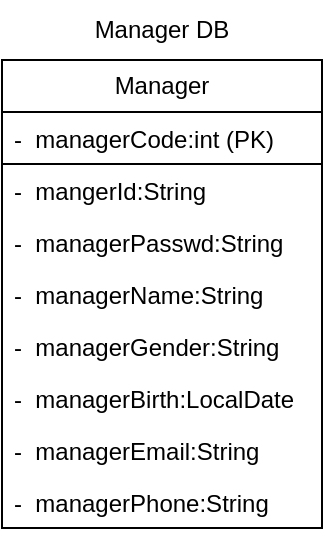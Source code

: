 <mxfile version="22.1.17" type="github">
  <diagram id="C5RBs43oDa-KdzZeNtuy" name="Page-1">
    <mxGraphModel dx="639" dy="770" grid="1" gridSize="10" guides="1" tooltips="1" connect="1" arrows="1" fold="1" page="1" pageScale="1" pageWidth="827" pageHeight="1169" math="0" shadow="0">
      <root>
        <mxCell id="WIyWlLk6GJQsqaUBKTNV-0" />
        <mxCell id="WIyWlLk6GJQsqaUBKTNV-1" parent="WIyWlLk6GJQsqaUBKTNV-0" />
        <mxCell id="oEAXemPyJQ-CpDq6iYos-0" value="Manager" style="swimlane;fontStyle=0;childLayout=stackLayout;horizontal=1;startSize=26;fillColor=none;horizontalStack=0;resizeParent=1;resizeParentMax=0;resizeLast=0;collapsible=1;marginBottom=0;whiteSpace=wrap;html=1;" vertex="1" parent="WIyWlLk6GJQsqaUBKTNV-1">
          <mxGeometry x="90" y="50" width="160" height="234" as="geometry" />
        </mxCell>
        <mxCell id="oEAXemPyJQ-CpDq6iYos-1" value="-&amp;nbsp; managerCode:int (PK)" style="text;strokeColor=default;fillColor=none;align=left;verticalAlign=top;spacingLeft=4;spacingRight=4;overflow=hidden;rotatable=0;points=[[0,0.5],[1,0.5]];portConstraint=eastwest;whiteSpace=wrap;html=1;" vertex="1" parent="oEAXemPyJQ-CpDq6iYos-0">
          <mxGeometry y="26" width="160" height="26" as="geometry" />
        </mxCell>
        <mxCell id="oEAXemPyJQ-CpDq6iYos-2" value="-&amp;nbsp; mangerId:String" style="text;strokeColor=none;fillColor=none;align=left;verticalAlign=top;spacingLeft=4;spacingRight=4;overflow=hidden;rotatable=0;points=[[0,0.5],[1,0.5]];portConstraint=eastwest;whiteSpace=wrap;html=1;" vertex="1" parent="oEAXemPyJQ-CpDq6iYos-0">
          <mxGeometry y="52" width="160" height="26" as="geometry" />
        </mxCell>
        <mxCell id="oEAXemPyJQ-CpDq6iYos-3" value="-&amp;nbsp; managerPasswd:String" style="text;strokeColor=none;fillColor=none;align=left;verticalAlign=top;spacingLeft=4;spacingRight=4;overflow=hidden;rotatable=0;points=[[0,0.5],[1,0.5]];portConstraint=eastwest;whiteSpace=wrap;html=1;" vertex="1" parent="oEAXemPyJQ-CpDq6iYos-0">
          <mxGeometry y="78" width="160" height="26" as="geometry" />
        </mxCell>
        <mxCell id="oEAXemPyJQ-CpDq6iYos-8" value="-&amp;nbsp; managerName:String" style="text;strokeColor=none;fillColor=none;align=left;verticalAlign=top;spacingLeft=4;spacingRight=4;overflow=hidden;rotatable=0;points=[[0,0.5],[1,0.5]];portConstraint=eastwest;whiteSpace=wrap;html=1;" vertex="1" parent="oEAXemPyJQ-CpDq6iYos-0">
          <mxGeometry y="104" width="160" height="26" as="geometry" />
        </mxCell>
        <mxCell id="oEAXemPyJQ-CpDq6iYos-7" value="-&amp;nbsp; managerGender:String" style="text;strokeColor=none;fillColor=none;align=left;verticalAlign=top;spacingLeft=4;spacingRight=4;overflow=hidden;rotatable=0;points=[[0,0.5],[1,0.5]];portConstraint=eastwest;whiteSpace=wrap;html=1;" vertex="1" parent="oEAXemPyJQ-CpDq6iYos-0">
          <mxGeometry y="130" width="160" height="26" as="geometry" />
        </mxCell>
        <mxCell id="oEAXemPyJQ-CpDq6iYos-6" value="-&amp;nbsp; managerBirth:LocalDate" style="text;strokeColor=none;fillColor=none;align=left;verticalAlign=top;spacingLeft=4;spacingRight=4;overflow=hidden;rotatable=0;points=[[0,0.5],[1,0.5]];portConstraint=eastwest;whiteSpace=wrap;html=1;" vertex="1" parent="oEAXemPyJQ-CpDq6iYos-0">
          <mxGeometry y="156" width="160" height="26" as="geometry" />
        </mxCell>
        <mxCell id="oEAXemPyJQ-CpDq6iYos-5" value="-&amp;nbsp; managerEmail:String" style="text;strokeColor=none;fillColor=none;align=left;verticalAlign=top;spacingLeft=4;spacingRight=4;overflow=hidden;rotatable=0;points=[[0,0.5],[1,0.5]];portConstraint=eastwest;whiteSpace=wrap;html=1;" vertex="1" parent="oEAXemPyJQ-CpDq6iYos-0">
          <mxGeometry y="182" width="160" height="26" as="geometry" />
        </mxCell>
        <mxCell id="oEAXemPyJQ-CpDq6iYos-4" value="-&amp;nbsp; managerPhone:String" style="text;strokeColor=none;fillColor=none;align=left;verticalAlign=top;spacingLeft=4;spacingRight=4;overflow=hidden;rotatable=0;points=[[0,0.5],[1,0.5]];portConstraint=eastwest;whiteSpace=wrap;html=1;" vertex="1" parent="oEAXemPyJQ-CpDq6iYos-0">
          <mxGeometry y="208" width="160" height="26" as="geometry" />
        </mxCell>
        <mxCell id="oEAXemPyJQ-CpDq6iYos-9" value="Manager DB" style="text;html=1;strokeColor=none;fillColor=none;align=center;verticalAlign=middle;whiteSpace=wrap;rounded=0;" vertex="1" parent="WIyWlLk6GJQsqaUBKTNV-1">
          <mxGeometry x="125" y="20" width="90" height="30" as="geometry" />
        </mxCell>
      </root>
    </mxGraphModel>
  </diagram>
</mxfile>
